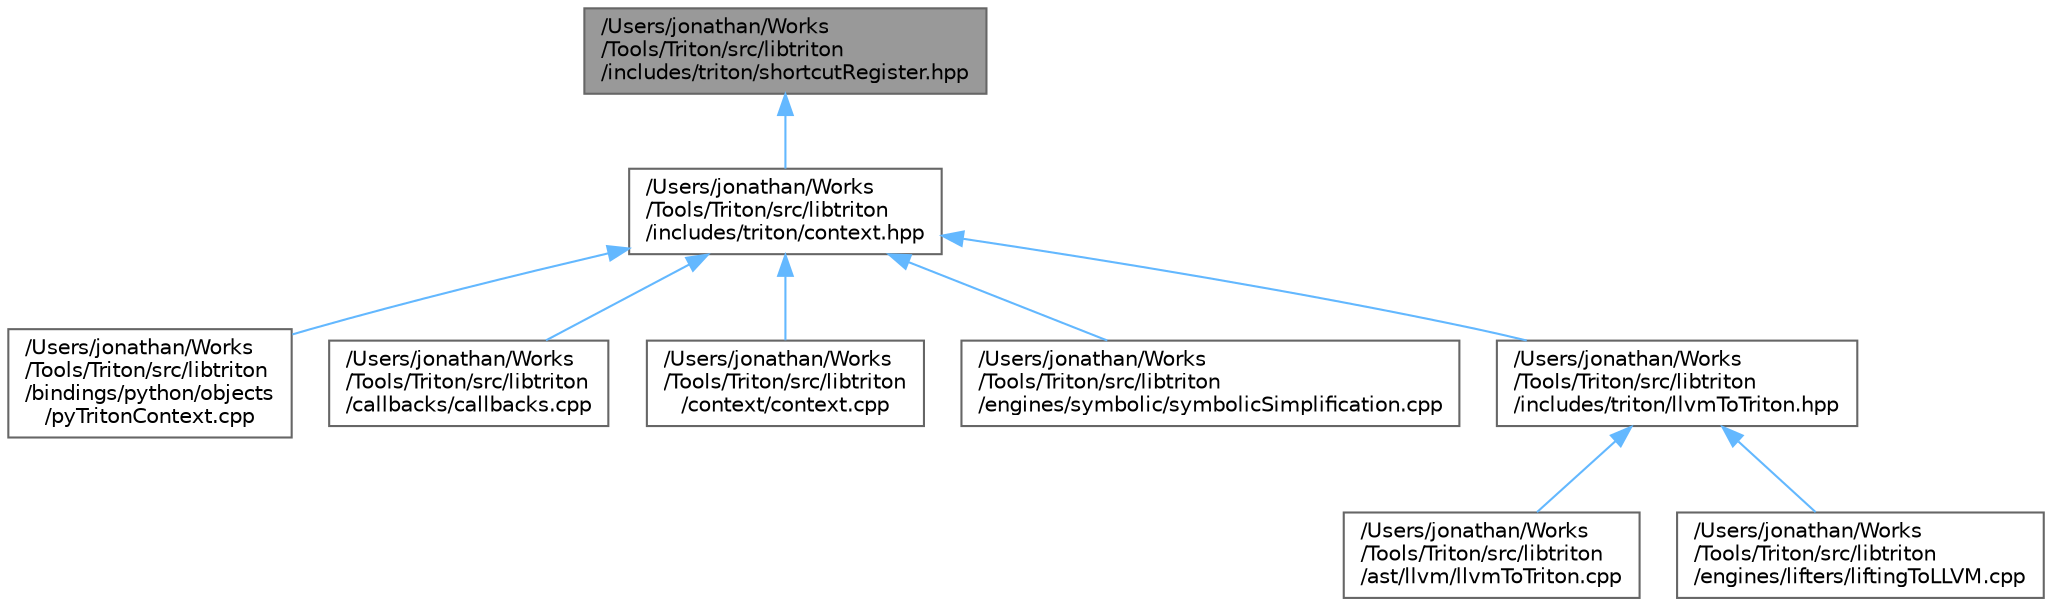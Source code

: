 digraph "/Users/jonathan/Works/Tools/Triton/src/libtriton/includes/triton/shortcutRegister.hpp"
{
 // LATEX_PDF_SIZE
  bgcolor="transparent";
  edge [fontname=Helvetica,fontsize=10,labelfontname=Helvetica,labelfontsize=10];
  node [fontname=Helvetica,fontsize=10,shape=box,height=0.2,width=0.4];
  Node1 [label="/Users/jonathan/Works\l/Tools/Triton/src/libtriton\l/includes/triton/shortcutRegister.hpp",height=0.2,width=0.4,color="gray40", fillcolor="grey60", style="filled", fontcolor="black",tooltip=" "];
  Node1 -> Node2 [dir="back",color="steelblue1",style="solid"];
  Node2 [label="/Users/jonathan/Works\l/Tools/Triton/src/libtriton\l/includes/triton/context.hpp",height=0.2,width=0.4,color="grey40", fillcolor="white", style="filled",URL="$context_8hpp.html",tooltip=" "];
  Node2 -> Node3 [dir="back",color="steelblue1",style="solid"];
  Node3 [label="/Users/jonathan/Works\l/Tools/Triton/src/libtriton\l/bindings/python/objects\l/pyTritonContext.cpp",height=0.2,width=0.4,color="grey40", fillcolor="white", style="filled",URL="$pyTritonContext_8cpp.html",tooltip=" "];
  Node2 -> Node4 [dir="back",color="steelblue1",style="solid"];
  Node4 [label="/Users/jonathan/Works\l/Tools/Triton/src/libtriton\l/callbacks/callbacks.cpp",height=0.2,width=0.4,color="grey40", fillcolor="white", style="filled",URL="$callbacks_8cpp.html",tooltip=" "];
  Node2 -> Node5 [dir="back",color="steelblue1",style="solid"];
  Node5 [label="/Users/jonathan/Works\l/Tools/Triton/src/libtriton\l/context/context.cpp",height=0.2,width=0.4,color="grey40", fillcolor="white", style="filled",URL="$context_8cpp.html",tooltip=" "];
  Node2 -> Node6 [dir="back",color="steelblue1",style="solid"];
  Node6 [label="/Users/jonathan/Works\l/Tools/Triton/src/libtriton\l/engines/symbolic/symbolicSimplification.cpp",height=0.2,width=0.4,color="grey40", fillcolor="white", style="filled",URL="$symbolicSimplification_8cpp.html",tooltip=" "];
  Node2 -> Node7 [dir="back",color="steelblue1",style="solid"];
  Node7 [label="/Users/jonathan/Works\l/Tools/Triton/src/libtriton\l/includes/triton/llvmToTriton.hpp",height=0.2,width=0.4,color="grey40", fillcolor="white", style="filled",URL="$llvmToTriton_8hpp.html",tooltip=" "];
  Node7 -> Node8 [dir="back",color="steelblue1",style="solid"];
  Node8 [label="/Users/jonathan/Works\l/Tools/Triton/src/libtriton\l/ast/llvm/llvmToTriton.cpp",height=0.2,width=0.4,color="grey40", fillcolor="white", style="filled",URL="$llvmToTriton_8cpp.html",tooltip=" "];
  Node7 -> Node9 [dir="back",color="steelblue1",style="solid"];
  Node9 [label="/Users/jonathan/Works\l/Tools/Triton/src/libtriton\l/engines/lifters/liftingToLLVM.cpp",height=0.2,width=0.4,color="grey40", fillcolor="white", style="filled",URL="$liftingToLLVM_8cpp.html",tooltip=" "];
}

